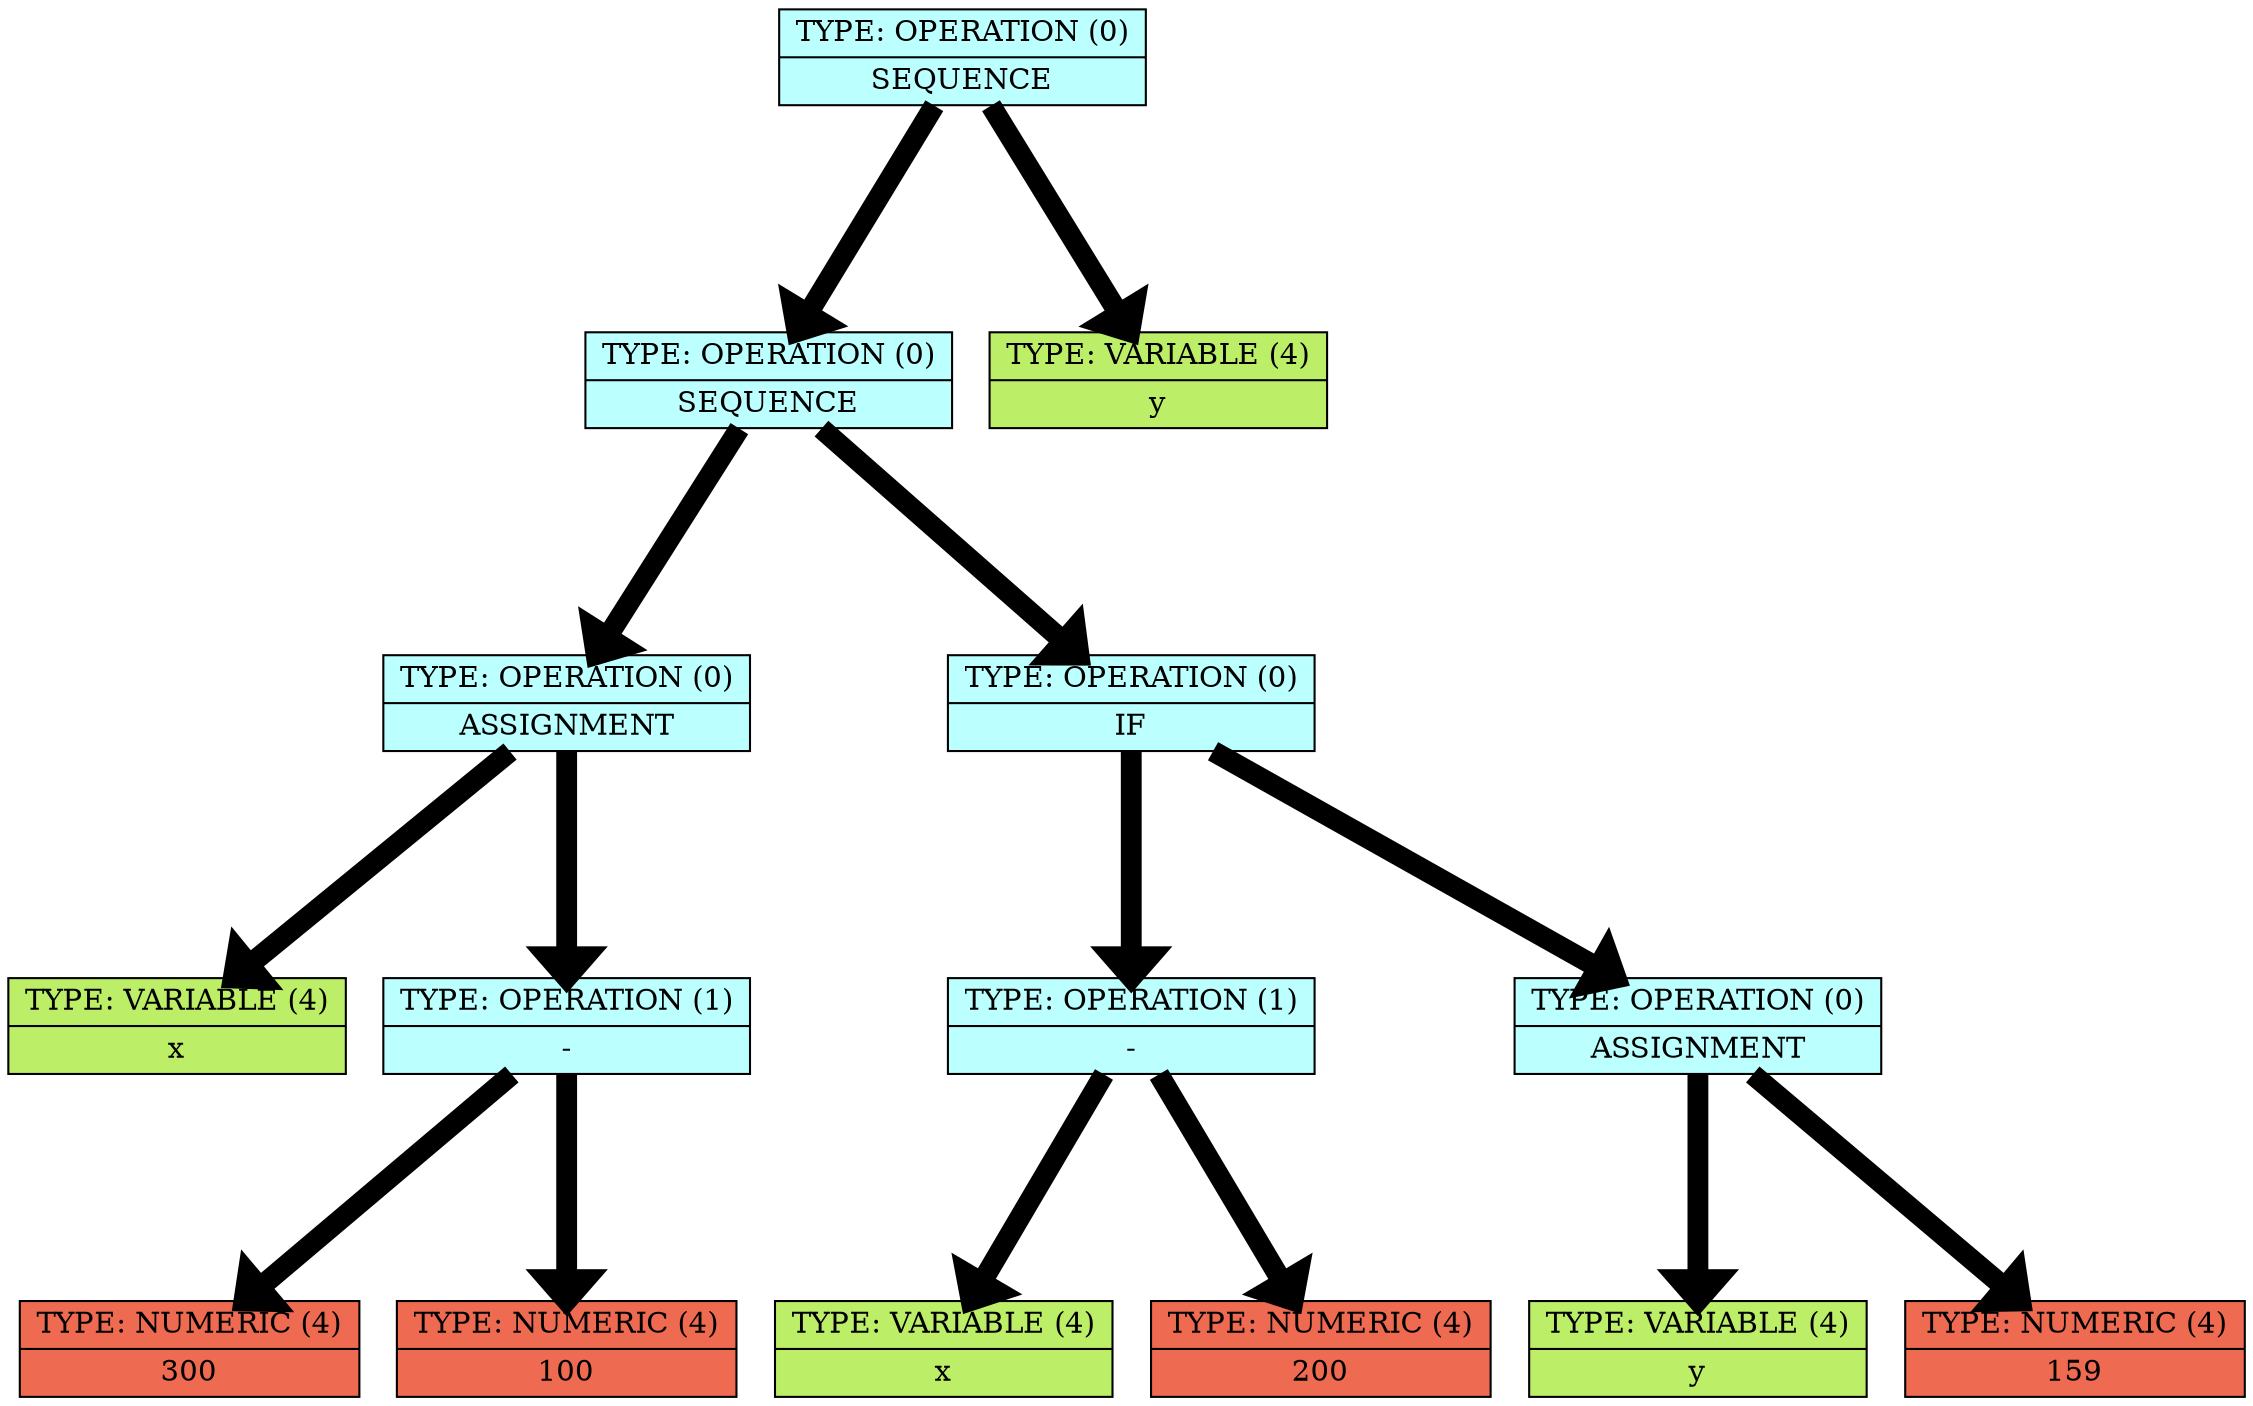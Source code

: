 digraph structs {    
rankdir = TB;        
graph [dpi = 200];   
ranksep = 1.5;       
edge[penwidth = 10]; 
cell0 [style = filled, color = black, shape=record, 
fillcolor = paleturquoise1, label = " { <ptr> TYPE: OPERATION (0) | SEQUENCE} " ];                         
cell1 [style = filled, color = black, shape=record, 
fillcolor = paleturquoise1, label = " { <ptr> TYPE: OPERATION (0) | SEQUENCE} " ];                         
cell2 [style = filled, color = black, shape=record, 
fillcolor = paleturquoise1, label = " { <ptr> TYPE: OPERATION (0) | ASSIGNMENT} " ];                         
cell3 [style = filled, color = black, shape=record, 
fillcolor = darkolivegreen2, label = " { <ptr> TYPE: VARIABLE (4) | x} " ];                         
cell4 [style = filled, color = black, shape=record, 
fillcolor = paleturquoise1, label = " { <ptr> TYPE: OPERATION (1) | -} " ];                         
cell5 [style = filled, color = black, shape=record, 
fillcolor = coral2, label = " { <ptr> TYPE: NUMERIC (4) | 300} " ];                         
cell6 [style = filled, color = black, shape=record, 
fillcolor = coral2, label = " { <ptr> TYPE: NUMERIC (4) | 100} " ];                         
cell7 [style = filled, color = black, shape=record, 
fillcolor = paleturquoise1, label = " { <ptr> TYPE: OPERATION (0) | IF} " ];                         
cell8 [style = filled, color = black, shape=record, 
fillcolor = paleturquoise1, label = " { <ptr> TYPE: OPERATION (1) | -} " ];                         
cell9 [style = filled, color = black, shape=record, 
fillcolor = darkolivegreen2, label = " { <ptr> TYPE: VARIABLE (4) | x} " ];                         
cell10 [style = filled, color = black, shape=record, 
fillcolor = coral2, label = " { <ptr> TYPE: NUMERIC (4) | 200} " ];                         
cell11 [style = filled, color = black, shape=record, 
fillcolor = paleturquoise1, label = " { <ptr> TYPE: OPERATION (0) | ASSIGNMENT} " ];                         
cell12 [style = filled, color = black, shape=record, 
fillcolor = darkolivegreen2, label = " { <ptr> TYPE: VARIABLE (4) | y} " ];                         
cell13 [style = filled, color = black, shape=record, 
fillcolor = coral2, label = " { <ptr> TYPE: NUMERIC (4) | 159} " ];                         
cell14 [style = filled, color = black, shape=record, 
fillcolor = darkolivegreen2, label = " { <ptr> TYPE: VARIABLE (4) | y} " ];                         
cell0 -> cell1;
cell1 -> cell2;
cell2 -> cell3;
cell2 -> cell4;
cell4 -> cell5;
cell4 -> cell6;
cell1 -> cell7;
cell7 -> cell8;
cell8 -> cell9;
cell8 -> cell10;
cell7 -> cell11;
cell11 -> cell12;
cell11 -> cell13;
cell0 -> cell14;
}
